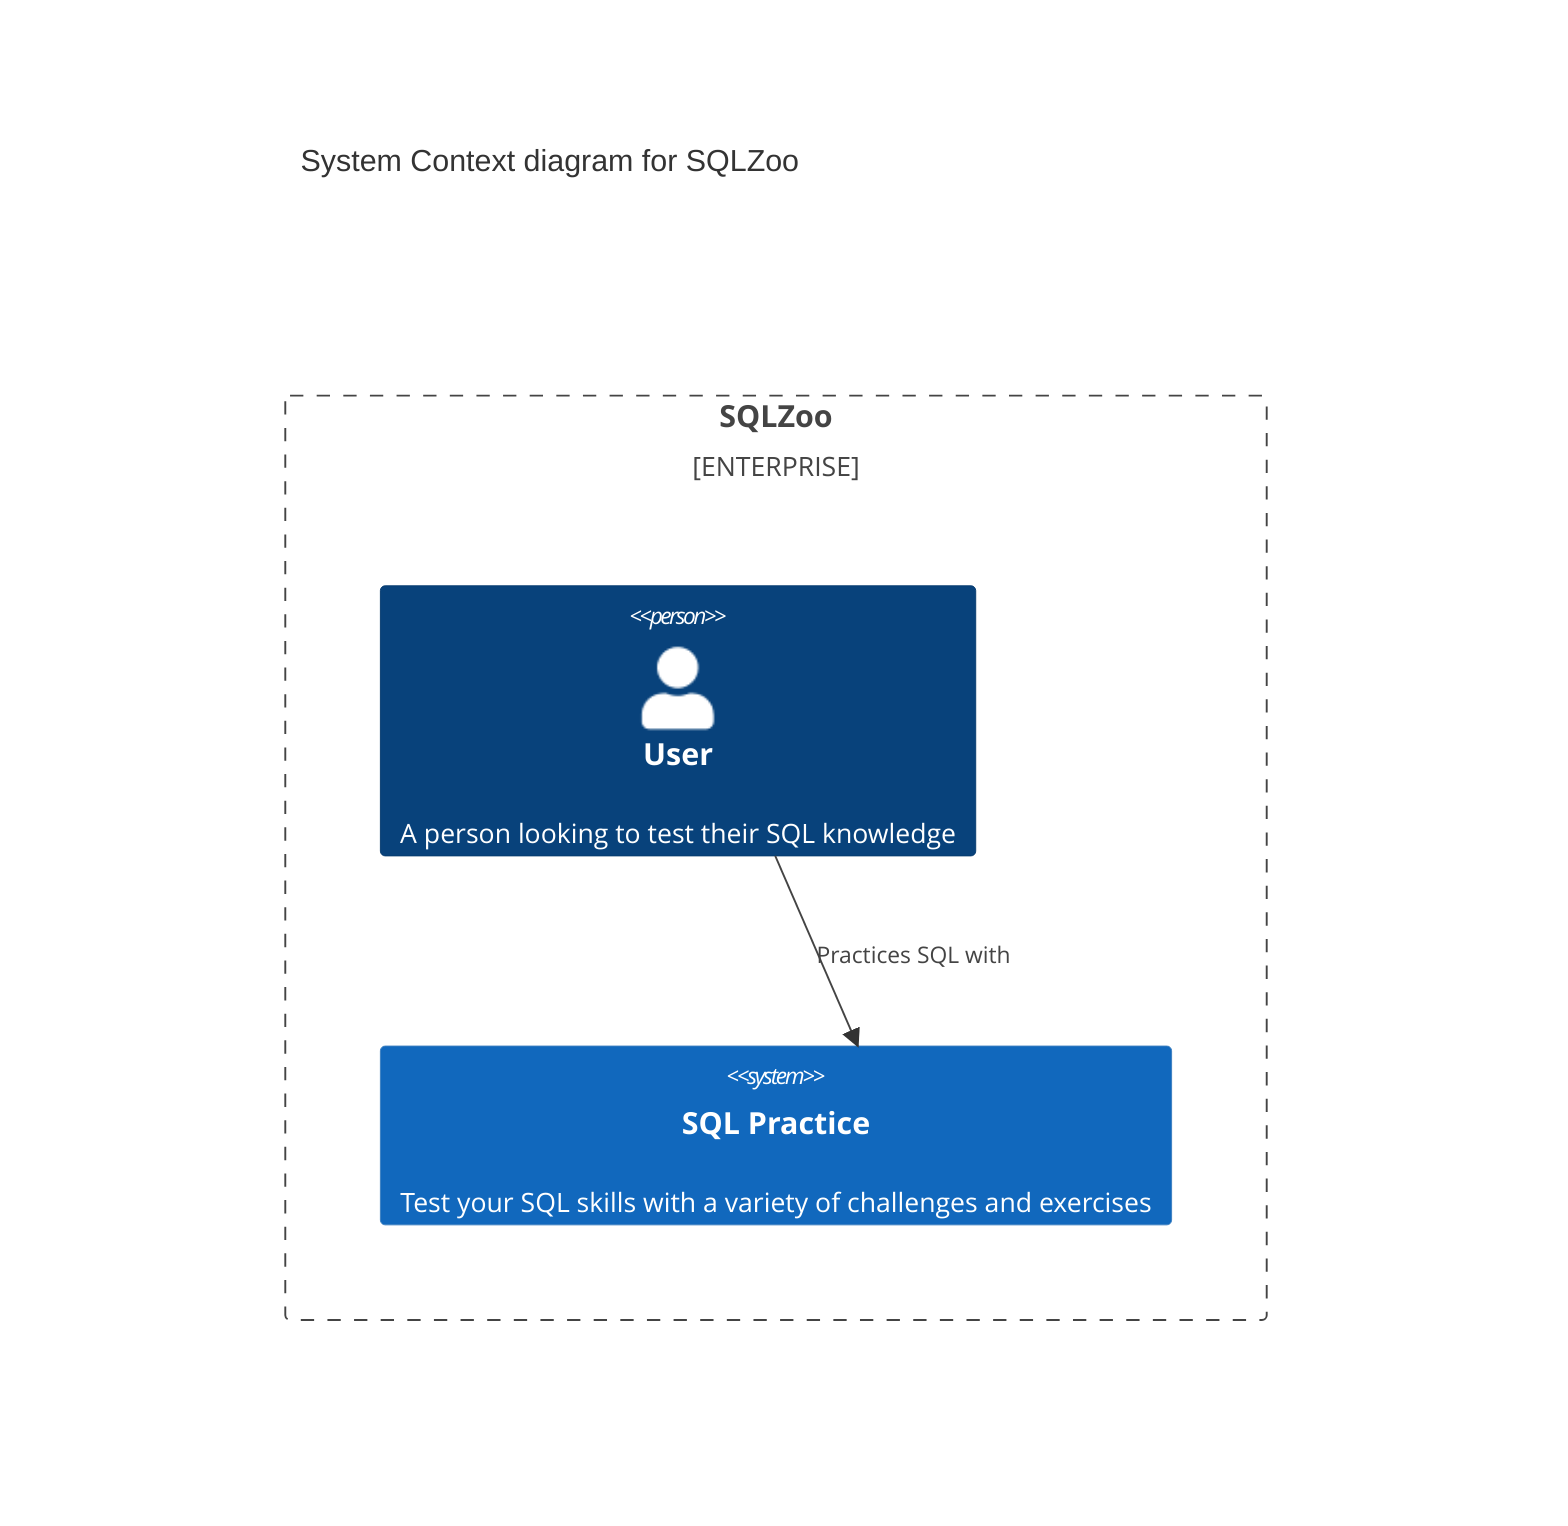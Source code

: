 C4Context
title System Context diagram for SQLZoo

Enterprise_Boundary(e0, "SQLZoo") {
    Person(user, "User", "A person looking to test their SQL knowledge")

    System(sqlZoo, "SQL Practice", "Test your SQL skills with a variety of challenges and exercises")
}

Rel(user, sqlZoo, "Practices SQL with")